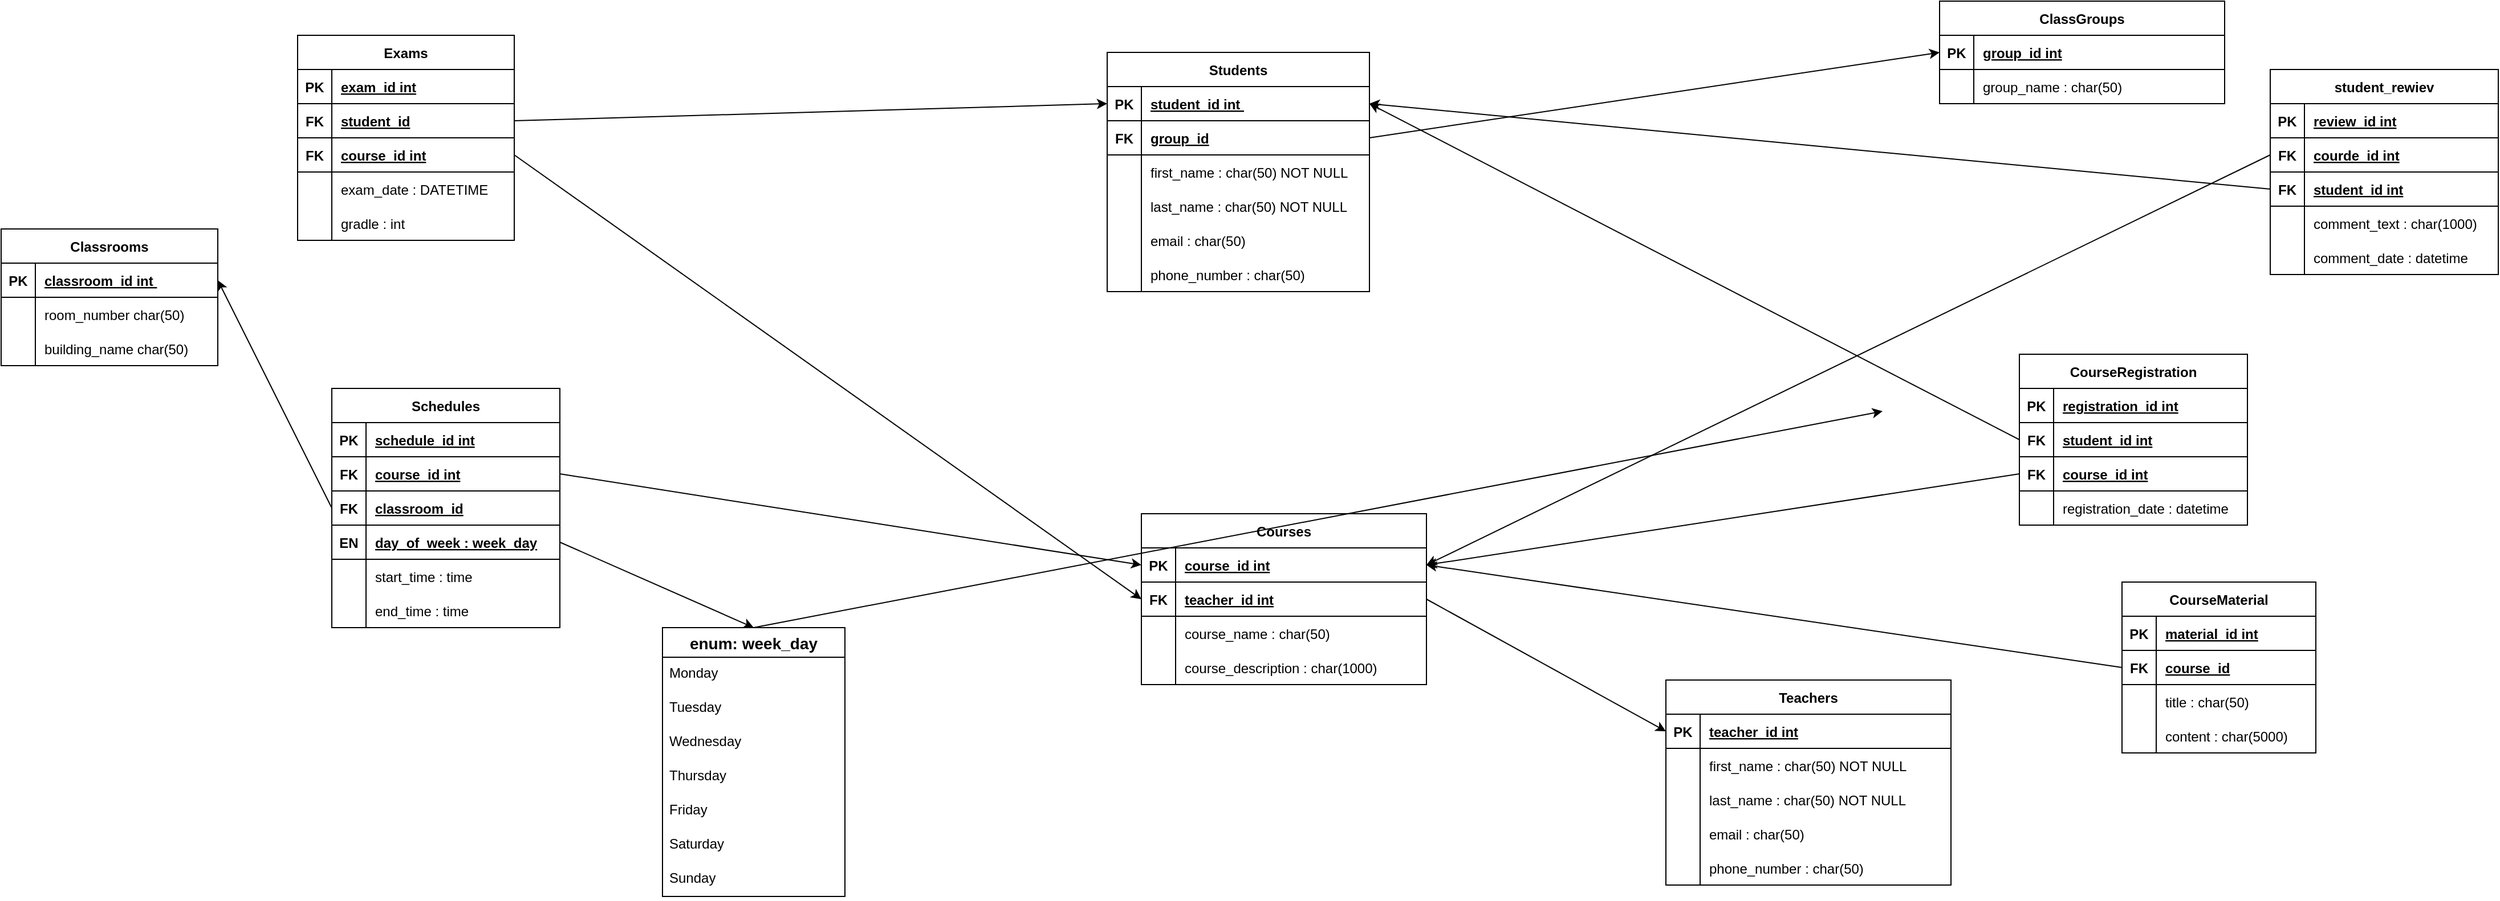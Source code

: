<mxfile version="21.7.3" type="device">
  <diagram id="R2lEEEUBdFMjLlhIrx00" name="Page-1">
    <mxGraphModel dx="2977" dy="903" grid="1" gridSize="10" guides="1" tooltips="1" connect="1" arrows="1" fold="1" page="1" pageScale="1" pageWidth="1169" pageHeight="827" math="0" shadow="0" extFonts="Permanent Marker^https://fonts.googleapis.com/css?family=Permanent+Marker">
      <root>
        <mxCell id="0" />
        <mxCell id="1" parent="0" />
        <mxCell id="C-vyLk0tnHw3VtMMgP7b-23" value="Students" style="shape=table;startSize=30;container=1;collapsible=1;childLayout=tableLayout;fixedRows=1;rowLines=0;fontStyle=1;align=center;resizeLast=1;" parent="1" vertex="1">
          <mxGeometry x="-80" y="65" width="230" height="210" as="geometry" />
        </mxCell>
        <mxCell id="C-vyLk0tnHw3VtMMgP7b-24" value="" style="shape=partialRectangle;collapsible=0;dropTarget=0;pointerEvents=0;fillColor=none;points=[[0,0.5],[1,0.5]];portConstraint=eastwest;top=0;left=0;right=0;bottom=1;" parent="C-vyLk0tnHw3VtMMgP7b-23" vertex="1">
          <mxGeometry y="30" width="230" height="30" as="geometry" />
        </mxCell>
        <mxCell id="C-vyLk0tnHw3VtMMgP7b-25" value="PK" style="shape=partialRectangle;overflow=hidden;connectable=0;fillColor=none;top=0;left=0;bottom=0;right=0;fontStyle=1;" parent="C-vyLk0tnHw3VtMMgP7b-24" vertex="1">
          <mxGeometry width="30" height="30" as="geometry">
            <mxRectangle width="30" height="30" as="alternateBounds" />
          </mxGeometry>
        </mxCell>
        <mxCell id="C-vyLk0tnHw3VtMMgP7b-26" value="student_id int " style="shape=partialRectangle;overflow=hidden;connectable=0;fillColor=none;top=0;left=0;bottom=0;right=0;align=left;spacingLeft=6;fontStyle=5;" parent="C-vyLk0tnHw3VtMMgP7b-24" vertex="1">
          <mxGeometry x="30" width="200" height="30" as="geometry">
            <mxRectangle width="200" height="30" as="alternateBounds" />
          </mxGeometry>
        </mxCell>
        <mxCell id="LhEYkZIRxzOfHUwRVAMr-192" style="shape=partialRectangle;collapsible=0;dropTarget=0;pointerEvents=0;fillColor=none;points=[[0,0.5],[1,0.5]];portConstraint=eastwest;top=0;left=0;right=0;bottom=1;" vertex="1" parent="C-vyLk0tnHw3VtMMgP7b-23">
          <mxGeometry y="60" width="230" height="30" as="geometry" />
        </mxCell>
        <mxCell id="LhEYkZIRxzOfHUwRVAMr-193" value="FK" style="shape=partialRectangle;overflow=hidden;connectable=0;fillColor=none;top=0;left=0;bottom=0;right=0;fontStyle=1;" vertex="1" parent="LhEYkZIRxzOfHUwRVAMr-192">
          <mxGeometry width="30" height="30" as="geometry">
            <mxRectangle width="30" height="30" as="alternateBounds" />
          </mxGeometry>
        </mxCell>
        <mxCell id="LhEYkZIRxzOfHUwRVAMr-194" value="group_id" style="shape=partialRectangle;overflow=hidden;connectable=0;fillColor=none;top=0;left=0;bottom=0;right=0;align=left;spacingLeft=6;fontStyle=5;" vertex="1" parent="LhEYkZIRxzOfHUwRVAMr-192">
          <mxGeometry x="30" width="200" height="30" as="geometry">
            <mxRectangle width="200" height="30" as="alternateBounds" />
          </mxGeometry>
        </mxCell>
        <mxCell id="C-vyLk0tnHw3VtMMgP7b-27" value="" style="shape=partialRectangle;collapsible=0;dropTarget=0;pointerEvents=0;fillColor=none;points=[[0,0.5],[1,0.5]];portConstraint=eastwest;top=0;left=0;right=0;bottom=0;" parent="C-vyLk0tnHw3VtMMgP7b-23" vertex="1">
          <mxGeometry y="90" width="230" height="30" as="geometry" />
        </mxCell>
        <mxCell id="C-vyLk0tnHw3VtMMgP7b-28" value="" style="shape=partialRectangle;overflow=hidden;connectable=0;fillColor=none;top=0;left=0;bottom=0;right=0;" parent="C-vyLk0tnHw3VtMMgP7b-27" vertex="1">
          <mxGeometry width="30" height="30" as="geometry">
            <mxRectangle width="30" height="30" as="alternateBounds" />
          </mxGeometry>
        </mxCell>
        <mxCell id="C-vyLk0tnHw3VtMMgP7b-29" value="first_name : char(50) NOT NULL" style="shape=partialRectangle;overflow=hidden;connectable=0;fillColor=none;top=0;left=0;bottom=0;right=0;align=left;spacingLeft=6;" parent="C-vyLk0tnHw3VtMMgP7b-27" vertex="1">
          <mxGeometry x="30" width="200" height="30" as="geometry">
            <mxRectangle width="200" height="30" as="alternateBounds" />
          </mxGeometry>
        </mxCell>
        <mxCell id="LhEYkZIRxzOfHUwRVAMr-110" style="shape=partialRectangle;collapsible=0;dropTarget=0;pointerEvents=0;fillColor=none;points=[[0,0.5],[1,0.5]];portConstraint=eastwest;top=0;left=0;right=0;bottom=0;" vertex="1" parent="C-vyLk0tnHw3VtMMgP7b-23">
          <mxGeometry y="120" width="230" height="30" as="geometry" />
        </mxCell>
        <mxCell id="LhEYkZIRxzOfHUwRVAMr-111" style="shape=partialRectangle;overflow=hidden;connectable=0;fillColor=none;top=0;left=0;bottom=0;right=0;" vertex="1" parent="LhEYkZIRxzOfHUwRVAMr-110">
          <mxGeometry width="30" height="30" as="geometry">
            <mxRectangle width="30" height="30" as="alternateBounds" />
          </mxGeometry>
        </mxCell>
        <mxCell id="LhEYkZIRxzOfHUwRVAMr-112" value="last_name : char(50) NOT NULL" style="shape=partialRectangle;overflow=hidden;connectable=0;fillColor=none;top=0;left=0;bottom=0;right=0;align=left;spacingLeft=6;" vertex="1" parent="LhEYkZIRxzOfHUwRVAMr-110">
          <mxGeometry x="30" width="200" height="30" as="geometry">
            <mxRectangle width="200" height="30" as="alternateBounds" />
          </mxGeometry>
        </mxCell>
        <mxCell id="LhEYkZIRxzOfHUwRVAMr-113" style="shape=partialRectangle;collapsible=0;dropTarget=0;pointerEvents=0;fillColor=none;points=[[0,0.5],[1,0.5]];portConstraint=eastwest;top=0;left=0;right=0;bottom=0;" vertex="1" parent="C-vyLk0tnHw3VtMMgP7b-23">
          <mxGeometry y="150" width="230" height="30" as="geometry" />
        </mxCell>
        <mxCell id="LhEYkZIRxzOfHUwRVAMr-114" style="shape=partialRectangle;overflow=hidden;connectable=0;fillColor=none;top=0;left=0;bottom=0;right=0;" vertex="1" parent="LhEYkZIRxzOfHUwRVAMr-113">
          <mxGeometry width="30" height="30" as="geometry">
            <mxRectangle width="30" height="30" as="alternateBounds" />
          </mxGeometry>
        </mxCell>
        <mxCell id="LhEYkZIRxzOfHUwRVAMr-115" value="email : char(50)" style="shape=partialRectangle;overflow=hidden;connectable=0;fillColor=none;top=0;left=0;bottom=0;right=0;align=left;spacingLeft=6;" vertex="1" parent="LhEYkZIRxzOfHUwRVAMr-113">
          <mxGeometry x="30" width="200" height="30" as="geometry">
            <mxRectangle width="200" height="30" as="alternateBounds" />
          </mxGeometry>
        </mxCell>
        <mxCell id="LhEYkZIRxzOfHUwRVAMr-116" style="shape=partialRectangle;collapsible=0;dropTarget=0;pointerEvents=0;fillColor=none;points=[[0,0.5],[1,0.5]];portConstraint=eastwest;top=0;left=0;right=0;bottom=0;" vertex="1" parent="C-vyLk0tnHw3VtMMgP7b-23">
          <mxGeometry y="180" width="230" height="30" as="geometry" />
        </mxCell>
        <mxCell id="LhEYkZIRxzOfHUwRVAMr-117" style="shape=partialRectangle;overflow=hidden;connectable=0;fillColor=none;top=0;left=0;bottom=0;right=0;" vertex="1" parent="LhEYkZIRxzOfHUwRVAMr-116">
          <mxGeometry width="30" height="30" as="geometry">
            <mxRectangle width="30" height="30" as="alternateBounds" />
          </mxGeometry>
        </mxCell>
        <mxCell id="LhEYkZIRxzOfHUwRVAMr-118" value="phone_number : char(50)" style="shape=partialRectangle;overflow=hidden;connectable=0;fillColor=none;top=0;left=0;bottom=0;right=0;align=left;spacingLeft=6;" vertex="1" parent="LhEYkZIRxzOfHUwRVAMr-116">
          <mxGeometry x="30" width="200" height="30" as="geometry">
            <mxRectangle width="200" height="30" as="alternateBounds" />
          </mxGeometry>
        </mxCell>
        <mxCell id="LhEYkZIRxzOfHUwRVAMr-1" value="ClassGroups" style="shape=table;startSize=30;container=1;collapsible=1;childLayout=tableLayout;fixedRows=1;rowLines=0;fontStyle=1;align=center;resizeLast=1;" vertex="1" parent="1">
          <mxGeometry x="650" y="20" width="250" height="90" as="geometry" />
        </mxCell>
        <mxCell id="LhEYkZIRxzOfHUwRVAMr-2" value="" style="shape=partialRectangle;collapsible=0;dropTarget=0;pointerEvents=0;fillColor=none;points=[[0,0.5],[1,0.5]];portConstraint=eastwest;top=0;left=0;right=0;bottom=1;" vertex="1" parent="LhEYkZIRxzOfHUwRVAMr-1">
          <mxGeometry y="30" width="250" height="30" as="geometry" />
        </mxCell>
        <mxCell id="LhEYkZIRxzOfHUwRVAMr-3" value="PK" style="shape=partialRectangle;overflow=hidden;connectable=0;fillColor=none;top=0;left=0;bottom=0;right=0;fontStyle=1;" vertex="1" parent="LhEYkZIRxzOfHUwRVAMr-2">
          <mxGeometry width="30" height="30" as="geometry">
            <mxRectangle width="30" height="30" as="alternateBounds" />
          </mxGeometry>
        </mxCell>
        <mxCell id="LhEYkZIRxzOfHUwRVAMr-4" value="group_id int" style="shape=partialRectangle;overflow=hidden;connectable=0;fillColor=none;top=0;left=0;bottom=0;right=0;align=left;spacingLeft=6;fontStyle=5;" vertex="1" parent="LhEYkZIRxzOfHUwRVAMr-2">
          <mxGeometry x="30" width="220" height="30" as="geometry">
            <mxRectangle width="220" height="30" as="alternateBounds" />
          </mxGeometry>
        </mxCell>
        <mxCell id="LhEYkZIRxzOfHUwRVAMr-5" value="" style="shape=partialRectangle;collapsible=0;dropTarget=0;pointerEvents=0;fillColor=none;points=[[0,0.5],[1,0.5]];portConstraint=eastwest;top=0;left=0;right=0;bottom=0;" vertex="1" parent="LhEYkZIRxzOfHUwRVAMr-1">
          <mxGeometry y="60" width="250" height="30" as="geometry" />
        </mxCell>
        <mxCell id="LhEYkZIRxzOfHUwRVAMr-6" value="" style="shape=partialRectangle;overflow=hidden;connectable=0;fillColor=none;top=0;left=0;bottom=0;right=0;" vertex="1" parent="LhEYkZIRxzOfHUwRVAMr-5">
          <mxGeometry width="30" height="30" as="geometry">
            <mxRectangle width="30" height="30" as="alternateBounds" />
          </mxGeometry>
        </mxCell>
        <mxCell id="LhEYkZIRxzOfHUwRVAMr-7" value="group_name : char(50)" style="shape=partialRectangle;overflow=hidden;connectable=0;fillColor=none;top=0;left=0;bottom=0;right=0;align=left;spacingLeft=6;" vertex="1" parent="LhEYkZIRxzOfHUwRVAMr-5">
          <mxGeometry x="30" width="220" height="30" as="geometry">
            <mxRectangle width="220" height="30" as="alternateBounds" />
          </mxGeometry>
        </mxCell>
        <mxCell id="LhEYkZIRxzOfHUwRVAMr-8" value="Courses" style="shape=table;startSize=30;container=1;collapsible=1;childLayout=tableLayout;fixedRows=1;rowLines=0;fontStyle=1;align=center;resizeLast=1;" vertex="1" parent="1">
          <mxGeometry x="-50" y="470" width="250" height="150" as="geometry" />
        </mxCell>
        <mxCell id="LhEYkZIRxzOfHUwRVAMr-9" value="" style="shape=partialRectangle;collapsible=0;dropTarget=0;pointerEvents=0;fillColor=none;points=[[0,0.5],[1,0.5]];portConstraint=eastwest;top=0;left=0;right=0;bottom=1;" vertex="1" parent="LhEYkZIRxzOfHUwRVAMr-8">
          <mxGeometry y="30" width="250" height="30" as="geometry" />
        </mxCell>
        <mxCell id="LhEYkZIRxzOfHUwRVAMr-10" value="PK" style="shape=partialRectangle;overflow=hidden;connectable=0;fillColor=none;top=0;left=0;bottom=0;right=0;fontStyle=1;" vertex="1" parent="LhEYkZIRxzOfHUwRVAMr-9">
          <mxGeometry width="30" height="30" as="geometry">
            <mxRectangle width="30" height="30" as="alternateBounds" />
          </mxGeometry>
        </mxCell>
        <mxCell id="LhEYkZIRxzOfHUwRVAMr-11" value="course_id int" style="shape=partialRectangle;overflow=hidden;connectable=0;fillColor=none;top=0;left=0;bottom=0;right=0;align=left;spacingLeft=6;fontStyle=5;" vertex="1" parent="LhEYkZIRxzOfHUwRVAMr-9">
          <mxGeometry x="30" width="220" height="30" as="geometry">
            <mxRectangle width="220" height="30" as="alternateBounds" />
          </mxGeometry>
        </mxCell>
        <mxCell id="LhEYkZIRxzOfHUwRVAMr-128" style="shape=partialRectangle;collapsible=0;dropTarget=0;pointerEvents=0;fillColor=none;points=[[0,0.5],[1,0.5]];portConstraint=eastwest;top=0;left=0;right=0;bottom=1;" vertex="1" parent="LhEYkZIRxzOfHUwRVAMr-8">
          <mxGeometry y="60" width="250" height="30" as="geometry" />
        </mxCell>
        <mxCell id="LhEYkZIRxzOfHUwRVAMr-129" value="FK" style="shape=partialRectangle;overflow=hidden;connectable=0;fillColor=none;top=0;left=0;bottom=0;right=0;fontStyle=1;" vertex="1" parent="LhEYkZIRxzOfHUwRVAMr-128">
          <mxGeometry width="30" height="30" as="geometry">
            <mxRectangle width="30" height="30" as="alternateBounds" />
          </mxGeometry>
        </mxCell>
        <mxCell id="LhEYkZIRxzOfHUwRVAMr-130" value="teacher_id int" style="shape=partialRectangle;overflow=hidden;connectable=0;fillColor=none;top=0;left=0;bottom=0;right=0;align=left;spacingLeft=6;fontStyle=5;" vertex="1" parent="LhEYkZIRxzOfHUwRVAMr-128">
          <mxGeometry x="30" width="220" height="30" as="geometry">
            <mxRectangle width="220" height="30" as="alternateBounds" />
          </mxGeometry>
        </mxCell>
        <mxCell id="LhEYkZIRxzOfHUwRVAMr-12" value="" style="shape=partialRectangle;collapsible=0;dropTarget=0;pointerEvents=0;fillColor=none;points=[[0,0.5],[1,0.5]];portConstraint=eastwest;top=0;left=0;right=0;bottom=0;" vertex="1" parent="LhEYkZIRxzOfHUwRVAMr-8">
          <mxGeometry y="90" width="250" height="30" as="geometry" />
        </mxCell>
        <mxCell id="LhEYkZIRxzOfHUwRVAMr-13" value="" style="shape=partialRectangle;overflow=hidden;connectable=0;fillColor=none;top=0;left=0;bottom=0;right=0;" vertex="1" parent="LhEYkZIRxzOfHUwRVAMr-12">
          <mxGeometry width="30" height="30" as="geometry">
            <mxRectangle width="30" height="30" as="alternateBounds" />
          </mxGeometry>
        </mxCell>
        <mxCell id="LhEYkZIRxzOfHUwRVAMr-14" value="course_name : char(50) " style="shape=partialRectangle;overflow=hidden;connectable=0;fillColor=none;top=0;left=0;bottom=0;right=0;align=left;spacingLeft=6;" vertex="1" parent="LhEYkZIRxzOfHUwRVAMr-12">
          <mxGeometry x="30" width="220" height="30" as="geometry">
            <mxRectangle width="220" height="30" as="alternateBounds" />
          </mxGeometry>
        </mxCell>
        <mxCell id="LhEYkZIRxzOfHUwRVAMr-119" style="shape=partialRectangle;collapsible=0;dropTarget=0;pointerEvents=0;fillColor=none;points=[[0,0.5],[1,0.5]];portConstraint=eastwest;top=0;left=0;right=0;bottom=0;" vertex="1" parent="LhEYkZIRxzOfHUwRVAMr-8">
          <mxGeometry y="120" width="250" height="30" as="geometry" />
        </mxCell>
        <mxCell id="LhEYkZIRxzOfHUwRVAMr-120" style="shape=partialRectangle;overflow=hidden;connectable=0;fillColor=none;top=0;left=0;bottom=0;right=0;" vertex="1" parent="LhEYkZIRxzOfHUwRVAMr-119">
          <mxGeometry width="30" height="30" as="geometry">
            <mxRectangle width="30" height="30" as="alternateBounds" />
          </mxGeometry>
        </mxCell>
        <mxCell id="LhEYkZIRxzOfHUwRVAMr-121" value="course_description : char(1000)" style="shape=partialRectangle;overflow=hidden;connectable=0;fillColor=none;top=0;left=0;bottom=0;right=0;align=left;spacingLeft=6;" vertex="1" parent="LhEYkZIRxzOfHUwRVAMr-119">
          <mxGeometry x="30" width="220" height="30" as="geometry">
            <mxRectangle width="220" height="30" as="alternateBounds" />
          </mxGeometry>
        </mxCell>
        <mxCell id="LhEYkZIRxzOfHUwRVAMr-15" value="CourseRegistration" style="shape=table;startSize=30;container=1;collapsible=1;childLayout=tableLayout;fixedRows=1;rowLines=0;fontStyle=1;align=center;resizeLast=1;" vertex="1" parent="1">
          <mxGeometry x="720" y="330" width="200" height="150" as="geometry" />
        </mxCell>
        <mxCell id="LhEYkZIRxzOfHUwRVAMr-16" value="" style="shape=partialRectangle;collapsible=0;dropTarget=0;pointerEvents=0;fillColor=none;points=[[0,0.5],[1,0.5]];portConstraint=eastwest;top=0;left=0;right=0;bottom=1;" vertex="1" parent="LhEYkZIRxzOfHUwRVAMr-15">
          <mxGeometry y="30" width="200" height="30" as="geometry" />
        </mxCell>
        <mxCell id="LhEYkZIRxzOfHUwRVAMr-17" value="PK" style="shape=partialRectangle;overflow=hidden;connectable=0;fillColor=none;top=0;left=0;bottom=0;right=0;fontStyle=1;" vertex="1" parent="LhEYkZIRxzOfHUwRVAMr-16">
          <mxGeometry width="30" height="30" as="geometry">
            <mxRectangle width="30" height="30" as="alternateBounds" />
          </mxGeometry>
        </mxCell>
        <mxCell id="LhEYkZIRxzOfHUwRVAMr-18" value="registration_id int" style="shape=partialRectangle;overflow=hidden;connectable=0;fillColor=none;top=0;left=0;bottom=0;right=0;align=left;spacingLeft=6;fontStyle=5;" vertex="1" parent="LhEYkZIRxzOfHUwRVAMr-16">
          <mxGeometry x="30" width="170" height="30" as="geometry">
            <mxRectangle width="170" height="30" as="alternateBounds" />
          </mxGeometry>
        </mxCell>
        <mxCell id="LhEYkZIRxzOfHUwRVAMr-152" style="shape=partialRectangle;collapsible=0;dropTarget=0;pointerEvents=0;fillColor=none;points=[[0,0.5],[1,0.5]];portConstraint=eastwest;top=0;left=0;right=0;bottom=1;" vertex="1" parent="LhEYkZIRxzOfHUwRVAMr-15">
          <mxGeometry y="60" width="200" height="30" as="geometry" />
        </mxCell>
        <mxCell id="LhEYkZIRxzOfHUwRVAMr-153" value="FK" style="shape=partialRectangle;overflow=hidden;connectable=0;fillColor=none;top=0;left=0;bottom=0;right=0;fontStyle=1;" vertex="1" parent="LhEYkZIRxzOfHUwRVAMr-152">
          <mxGeometry width="30" height="30" as="geometry">
            <mxRectangle width="30" height="30" as="alternateBounds" />
          </mxGeometry>
        </mxCell>
        <mxCell id="LhEYkZIRxzOfHUwRVAMr-154" value="student_id int" style="shape=partialRectangle;overflow=hidden;connectable=0;fillColor=none;top=0;left=0;bottom=0;right=0;align=left;spacingLeft=6;fontStyle=5;" vertex="1" parent="LhEYkZIRxzOfHUwRVAMr-152">
          <mxGeometry x="30" width="170" height="30" as="geometry">
            <mxRectangle width="170" height="30" as="alternateBounds" />
          </mxGeometry>
        </mxCell>
        <mxCell id="LhEYkZIRxzOfHUwRVAMr-149" style="shape=partialRectangle;collapsible=0;dropTarget=0;pointerEvents=0;fillColor=none;points=[[0,0.5],[1,0.5]];portConstraint=eastwest;top=0;left=0;right=0;bottom=1;" vertex="1" parent="LhEYkZIRxzOfHUwRVAMr-15">
          <mxGeometry y="90" width="200" height="30" as="geometry" />
        </mxCell>
        <mxCell id="LhEYkZIRxzOfHUwRVAMr-150" value="FK" style="shape=partialRectangle;overflow=hidden;connectable=0;fillColor=none;top=0;left=0;bottom=0;right=0;fontStyle=1;" vertex="1" parent="LhEYkZIRxzOfHUwRVAMr-149">
          <mxGeometry width="30" height="30" as="geometry">
            <mxRectangle width="30" height="30" as="alternateBounds" />
          </mxGeometry>
        </mxCell>
        <mxCell id="LhEYkZIRxzOfHUwRVAMr-151" value="course_id int" style="shape=partialRectangle;overflow=hidden;connectable=0;fillColor=none;top=0;left=0;bottom=0;right=0;align=left;spacingLeft=6;fontStyle=5;" vertex="1" parent="LhEYkZIRxzOfHUwRVAMr-149">
          <mxGeometry x="30" width="170" height="30" as="geometry">
            <mxRectangle width="170" height="30" as="alternateBounds" />
          </mxGeometry>
        </mxCell>
        <mxCell id="LhEYkZIRxzOfHUwRVAMr-19" value="" style="shape=partialRectangle;collapsible=0;dropTarget=0;pointerEvents=0;fillColor=none;points=[[0,0.5],[1,0.5]];portConstraint=eastwest;top=0;left=0;right=0;bottom=0;" vertex="1" parent="LhEYkZIRxzOfHUwRVAMr-15">
          <mxGeometry y="120" width="200" height="30" as="geometry" />
        </mxCell>
        <mxCell id="LhEYkZIRxzOfHUwRVAMr-20" value="" style="shape=partialRectangle;overflow=hidden;connectable=0;fillColor=none;top=0;left=0;bottom=0;right=0;" vertex="1" parent="LhEYkZIRxzOfHUwRVAMr-19">
          <mxGeometry width="30" height="30" as="geometry">
            <mxRectangle width="30" height="30" as="alternateBounds" />
          </mxGeometry>
        </mxCell>
        <mxCell id="LhEYkZIRxzOfHUwRVAMr-21" value="registration_date : datetime" style="shape=partialRectangle;overflow=hidden;connectable=0;fillColor=none;top=0;left=0;bottom=0;right=0;align=left;spacingLeft=6;" vertex="1" parent="LhEYkZIRxzOfHUwRVAMr-19">
          <mxGeometry x="30" width="170" height="30" as="geometry">
            <mxRectangle width="170" height="30" as="alternateBounds" />
          </mxGeometry>
        </mxCell>
        <mxCell id="LhEYkZIRxzOfHUwRVAMr-29" value="Teachers" style="shape=table;startSize=30;container=1;collapsible=1;childLayout=tableLayout;fixedRows=1;rowLines=0;fontStyle=1;align=center;resizeLast=1;" vertex="1" parent="1">
          <mxGeometry x="410" y="616" width="250" height="180" as="geometry" />
        </mxCell>
        <mxCell id="LhEYkZIRxzOfHUwRVAMr-30" value="" style="shape=partialRectangle;collapsible=0;dropTarget=0;pointerEvents=0;fillColor=none;points=[[0,0.5],[1,0.5]];portConstraint=eastwest;top=0;left=0;right=0;bottom=1;" vertex="1" parent="LhEYkZIRxzOfHUwRVAMr-29">
          <mxGeometry y="30" width="250" height="30" as="geometry" />
        </mxCell>
        <mxCell id="LhEYkZIRxzOfHUwRVAMr-31" value="PK" style="shape=partialRectangle;overflow=hidden;connectable=0;fillColor=none;top=0;left=0;bottom=0;right=0;fontStyle=1;" vertex="1" parent="LhEYkZIRxzOfHUwRVAMr-30">
          <mxGeometry width="30" height="30" as="geometry">
            <mxRectangle width="30" height="30" as="alternateBounds" />
          </mxGeometry>
        </mxCell>
        <mxCell id="LhEYkZIRxzOfHUwRVAMr-32" value="teacher_id int" style="shape=partialRectangle;overflow=hidden;connectable=0;fillColor=none;top=0;left=0;bottom=0;right=0;align=left;spacingLeft=6;fontStyle=5;" vertex="1" parent="LhEYkZIRxzOfHUwRVAMr-30">
          <mxGeometry x="30" width="220" height="30" as="geometry">
            <mxRectangle width="220" height="30" as="alternateBounds" />
          </mxGeometry>
        </mxCell>
        <mxCell id="LhEYkZIRxzOfHUwRVAMr-33" value="" style="shape=partialRectangle;collapsible=0;dropTarget=0;pointerEvents=0;fillColor=none;points=[[0,0.5],[1,0.5]];portConstraint=eastwest;top=0;left=0;right=0;bottom=0;" vertex="1" parent="LhEYkZIRxzOfHUwRVAMr-29">
          <mxGeometry y="60" width="250" height="30" as="geometry" />
        </mxCell>
        <mxCell id="LhEYkZIRxzOfHUwRVAMr-34" value="" style="shape=partialRectangle;overflow=hidden;connectable=0;fillColor=none;top=0;left=0;bottom=0;right=0;" vertex="1" parent="LhEYkZIRxzOfHUwRVAMr-33">
          <mxGeometry width="30" height="30" as="geometry">
            <mxRectangle width="30" height="30" as="alternateBounds" />
          </mxGeometry>
        </mxCell>
        <mxCell id="LhEYkZIRxzOfHUwRVAMr-35" value="first_name : char(50) NOT NULL" style="shape=partialRectangle;overflow=hidden;connectable=0;fillColor=none;top=0;left=0;bottom=0;right=0;align=left;spacingLeft=6;" vertex="1" parent="LhEYkZIRxzOfHUwRVAMr-33">
          <mxGeometry x="30" width="220" height="30" as="geometry">
            <mxRectangle width="220" height="30" as="alternateBounds" />
          </mxGeometry>
        </mxCell>
        <mxCell id="LhEYkZIRxzOfHUwRVAMr-137" style="shape=partialRectangle;collapsible=0;dropTarget=0;pointerEvents=0;fillColor=none;points=[[0,0.5],[1,0.5]];portConstraint=eastwest;top=0;left=0;right=0;bottom=0;" vertex="1" parent="LhEYkZIRxzOfHUwRVAMr-29">
          <mxGeometry y="90" width="250" height="30" as="geometry" />
        </mxCell>
        <mxCell id="LhEYkZIRxzOfHUwRVAMr-138" style="shape=partialRectangle;overflow=hidden;connectable=0;fillColor=none;top=0;left=0;bottom=0;right=0;" vertex="1" parent="LhEYkZIRxzOfHUwRVAMr-137">
          <mxGeometry width="30" height="30" as="geometry">
            <mxRectangle width="30" height="30" as="alternateBounds" />
          </mxGeometry>
        </mxCell>
        <mxCell id="LhEYkZIRxzOfHUwRVAMr-139" value="last_name : char(50) NOT NULL" style="shape=partialRectangle;overflow=hidden;connectable=0;fillColor=none;top=0;left=0;bottom=0;right=0;align=left;spacingLeft=6;" vertex="1" parent="LhEYkZIRxzOfHUwRVAMr-137">
          <mxGeometry x="30" width="220" height="30" as="geometry">
            <mxRectangle width="220" height="30" as="alternateBounds" />
          </mxGeometry>
        </mxCell>
        <mxCell id="LhEYkZIRxzOfHUwRVAMr-134" style="shape=partialRectangle;collapsible=0;dropTarget=0;pointerEvents=0;fillColor=none;points=[[0,0.5],[1,0.5]];portConstraint=eastwest;top=0;left=0;right=0;bottom=0;" vertex="1" parent="LhEYkZIRxzOfHUwRVAMr-29">
          <mxGeometry y="120" width="250" height="30" as="geometry" />
        </mxCell>
        <mxCell id="LhEYkZIRxzOfHUwRVAMr-135" style="shape=partialRectangle;overflow=hidden;connectable=0;fillColor=none;top=0;left=0;bottom=0;right=0;" vertex="1" parent="LhEYkZIRxzOfHUwRVAMr-134">
          <mxGeometry width="30" height="30" as="geometry">
            <mxRectangle width="30" height="30" as="alternateBounds" />
          </mxGeometry>
        </mxCell>
        <mxCell id="LhEYkZIRxzOfHUwRVAMr-136" value="email : char(50)" style="shape=partialRectangle;overflow=hidden;connectable=0;fillColor=none;top=0;left=0;bottom=0;right=0;align=left;spacingLeft=6;" vertex="1" parent="LhEYkZIRxzOfHUwRVAMr-134">
          <mxGeometry x="30" width="220" height="30" as="geometry">
            <mxRectangle width="220" height="30" as="alternateBounds" />
          </mxGeometry>
        </mxCell>
        <mxCell id="LhEYkZIRxzOfHUwRVAMr-131" style="shape=partialRectangle;collapsible=0;dropTarget=0;pointerEvents=0;fillColor=none;points=[[0,0.5],[1,0.5]];portConstraint=eastwest;top=0;left=0;right=0;bottom=0;" vertex="1" parent="LhEYkZIRxzOfHUwRVAMr-29">
          <mxGeometry y="150" width="250" height="30" as="geometry" />
        </mxCell>
        <mxCell id="LhEYkZIRxzOfHUwRVAMr-132" style="shape=partialRectangle;overflow=hidden;connectable=0;fillColor=none;top=0;left=0;bottom=0;right=0;" vertex="1" parent="LhEYkZIRxzOfHUwRVAMr-131">
          <mxGeometry width="30" height="30" as="geometry">
            <mxRectangle width="30" height="30" as="alternateBounds" />
          </mxGeometry>
        </mxCell>
        <mxCell id="LhEYkZIRxzOfHUwRVAMr-133" value="phone_number : char(50)" style="shape=partialRectangle;overflow=hidden;connectable=0;fillColor=none;top=0;left=0;bottom=0;right=0;align=left;spacingLeft=6;" vertex="1" parent="LhEYkZIRxzOfHUwRVAMr-131">
          <mxGeometry x="30" width="220" height="30" as="geometry">
            <mxRectangle width="220" height="30" as="alternateBounds" />
          </mxGeometry>
        </mxCell>
        <mxCell id="LhEYkZIRxzOfHUwRVAMr-36" value="CourseMaterial" style="shape=table;startSize=30;container=1;collapsible=1;childLayout=tableLayout;fixedRows=1;rowLines=0;fontStyle=1;align=center;resizeLast=1;" vertex="1" parent="1">
          <mxGeometry x="810" y="530" width="170" height="150" as="geometry" />
        </mxCell>
        <mxCell id="LhEYkZIRxzOfHUwRVAMr-37" value="" style="shape=partialRectangle;collapsible=0;dropTarget=0;pointerEvents=0;fillColor=none;points=[[0,0.5],[1,0.5]];portConstraint=eastwest;top=0;left=0;right=0;bottom=1;" vertex="1" parent="LhEYkZIRxzOfHUwRVAMr-36">
          <mxGeometry y="30" width="170" height="30" as="geometry" />
        </mxCell>
        <mxCell id="LhEYkZIRxzOfHUwRVAMr-38" value="PK" style="shape=partialRectangle;overflow=hidden;connectable=0;fillColor=none;top=0;left=0;bottom=0;right=0;fontStyle=1;" vertex="1" parent="LhEYkZIRxzOfHUwRVAMr-37">
          <mxGeometry width="30" height="30" as="geometry">
            <mxRectangle width="30" height="30" as="alternateBounds" />
          </mxGeometry>
        </mxCell>
        <mxCell id="LhEYkZIRxzOfHUwRVAMr-39" value="material_id int" style="shape=partialRectangle;overflow=hidden;connectable=0;fillColor=none;top=0;left=0;bottom=0;right=0;align=left;spacingLeft=6;fontStyle=5;" vertex="1" parent="LhEYkZIRxzOfHUwRVAMr-37">
          <mxGeometry x="30" width="140" height="30" as="geometry">
            <mxRectangle width="140" height="30" as="alternateBounds" />
          </mxGeometry>
        </mxCell>
        <mxCell id="LhEYkZIRxzOfHUwRVAMr-155" style="shape=partialRectangle;collapsible=0;dropTarget=0;pointerEvents=0;fillColor=none;points=[[0,0.5],[1,0.5]];portConstraint=eastwest;top=0;left=0;right=0;bottom=1;" vertex="1" parent="LhEYkZIRxzOfHUwRVAMr-36">
          <mxGeometry y="60" width="170" height="30" as="geometry" />
        </mxCell>
        <mxCell id="LhEYkZIRxzOfHUwRVAMr-156" value="FK" style="shape=partialRectangle;overflow=hidden;connectable=0;fillColor=none;top=0;left=0;bottom=0;right=0;fontStyle=1;" vertex="1" parent="LhEYkZIRxzOfHUwRVAMr-155">
          <mxGeometry width="30" height="30" as="geometry">
            <mxRectangle width="30" height="30" as="alternateBounds" />
          </mxGeometry>
        </mxCell>
        <mxCell id="LhEYkZIRxzOfHUwRVAMr-157" value="course_id" style="shape=partialRectangle;overflow=hidden;connectable=0;fillColor=none;top=0;left=0;bottom=0;right=0;align=left;spacingLeft=6;fontStyle=5;" vertex="1" parent="LhEYkZIRxzOfHUwRVAMr-155">
          <mxGeometry x="30" width="140" height="30" as="geometry">
            <mxRectangle width="140" height="30" as="alternateBounds" />
          </mxGeometry>
        </mxCell>
        <mxCell id="LhEYkZIRxzOfHUwRVAMr-40" value="" style="shape=partialRectangle;collapsible=0;dropTarget=0;pointerEvents=0;fillColor=none;points=[[0,0.5],[1,0.5]];portConstraint=eastwest;top=0;left=0;right=0;bottom=0;" vertex="1" parent="LhEYkZIRxzOfHUwRVAMr-36">
          <mxGeometry y="90" width="170" height="30" as="geometry" />
        </mxCell>
        <mxCell id="LhEYkZIRxzOfHUwRVAMr-41" value="" style="shape=partialRectangle;overflow=hidden;connectable=0;fillColor=none;top=0;left=0;bottom=0;right=0;" vertex="1" parent="LhEYkZIRxzOfHUwRVAMr-40">
          <mxGeometry width="30" height="30" as="geometry">
            <mxRectangle width="30" height="30" as="alternateBounds" />
          </mxGeometry>
        </mxCell>
        <mxCell id="LhEYkZIRxzOfHUwRVAMr-42" value="title : char(50)" style="shape=partialRectangle;overflow=hidden;connectable=0;fillColor=none;top=0;left=0;bottom=0;right=0;align=left;spacingLeft=6;" vertex="1" parent="LhEYkZIRxzOfHUwRVAMr-40">
          <mxGeometry x="30" width="140" height="30" as="geometry">
            <mxRectangle width="140" height="30" as="alternateBounds" />
          </mxGeometry>
        </mxCell>
        <mxCell id="LhEYkZIRxzOfHUwRVAMr-158" style="shape=partialRectangle;collapsible=0;dropTarget=0;pointerEvents=0;fillColor=none;points=[[0,0.5],[1,0.5]];portConstraint=eastwest;top=0;left=0;right=0;bottom=0;" vertex="1" parent="LhEYkZIRxzOfHUwRVAMr-36">
          <mxGeometry y="120" width="170" height="30" as="geometry" />
        </mxCell>
        <mxCell id="LhEYkZIRxzOfHUwRVAMr-159" style="shape=partialRectangle;overflow=hidden;connectable=0;fillColor=none;top=0;left=0;bottom=0;right=0;" vertex="1" parent="LhEYkZIRxzOfHUwRVAMr-158">
          <mxGeometry width="30" height="30" as="geometry">
            <mxRectangle width="30" height="30" as="alternateBounds" />
          </mxGeometry>
        </mxCell>
        <mxCell id="LhEYkZIRxzOfHUwRVAMr-160" value="content : char(5000)" style="shape=partialRectangle;overflow=hidden;connectable=0;fillColor=none;top=0;left=0;bottom=0;right=0;align=left;spacingLeft=6;" vertex="1" parent="LhEYkZIRxzOfHUwRVAMr-158">
          <mxGeometry x="30" width="140" height="30" as="geometry">
            <mxRectangle width="140" height="30" as="alternateBounds" />
          </mxGeometry>
        </mxCell>
        <mxCell id="LhEYkZIRxzOfHUwRVAMr-43" value="Schedules" style="shape=table;startSize=30;container=1;collapsible=1;childLayout=tableLayout;fixedRows=1;rowLines=0;fontStyle=1;align=center;resizeLast=1;" vertex="1" parent="1">
          <mxGeometry x="-760" y="360" width="200" height="210" as="geometry" />
        </mxCell>
        <mxCell id="LhEYkZIRxzOfHUwRVAMr-44" value="" style="shape=partialRectangle;collapsible=0;dropTarget=0;pointerEvents=0;fillColor=none;points=[[0,0.5],[1,0.5]];portConstraint=eastwest;top=0;left=0;right=0;bottom=1;" vertex="1" parent="LhEYkZIRxzOfHUwRVAMr-43">
          <mxGeometry y="30" width="200" height="30" as="geometry" />
        </mxCell>
        <mxCell id="LhEYkZIRxzOfHUwRVAMr-45" value="PK" style="shape=partialRectangle;overflow=hidden;connectable=0;fillColor=none;top=0;left=0;bottom=0;right=0;fontStyle=1;" vertex="1" parent="LhEYkZIRxzOfHUwRVAMr-44">
          <mxGeometry width="30" height="30" as="geometry">
            <mxRectangle width="30" height="30" as="alternateBounds" />
          </mxGeometry>
        </mxCell>
        <mxCell id="LhEYkZIRxzOfHUwRVAMr-46" value="schedule_id int" style="shape=partialRectangle;overflow=hidden;connectable=0;fillColor=none;top=0;left=0;bottom=0;right=0;align=left;spacingLeft=6;fontStyle=5;" vertex="1" parent="LhEYkZIRxzOfHUwRVAMr-44">
          <mxGeometry x="30" width="170" height="30" as="geometry">
            <mxRectangle width="170" height="30" as="alternateBounds" />
          </mxGeometry>
        </mxCell>
        <mxCell id="LhEYkZIRxzOfHUwRVAMr-140" style="shape=partialRectangle;collapsible=0;dropTarget=0;pointerEvents=0;fillColor=none;points=[[0,0.5],[1,0.5]];portConstraint=eastwest;top=0;left=0;right=0;bottom=1;" vertex="1" parent="LhEYkZIRxzOfHUwRVAMr-43">
          <mxGeometry y="60" width="200" height="30" as="geometry" />
        </mxCell>
        <mxCell id="LhEYkZIRxzOfHUwRVAMr-141" value="FK" style="shape=partialRectangle;overflow=hidden;connectable=0;fillColor=none;top=0;left=0;bottom=0;right=0;fontStyle=1;" vertex="1" parent="LhEYkZIRxzOfHUwRVAMr-140">
          <mxGeometry width="30" height="30" as="geometry">
            <mxRectangle width="30" height="30" as="alternateBounds" />
          </mxGeometry>
        </mxCell>
        <mxCell id="LhEYkZIRxzOfHUwRVAMr-142" value="course_id int" style="shape=partialRectangle;overflow=hidden;connectable=0;fillColor=none;top=0;left=0;bottom=0;right=0;align=left;spacingLeft=6;fontStyle=5;" vertex="1" parent="LhEYkZIRxzOfHUwRVAMr-140">
          <mxGeometry x="30" width="170" height="30" as="geometry">
            <mxRectangle width="170" height="30" as="alternateBounds" />
          </mxGeometry>
        </mxCell>
        <mxCell id="LhEYkZIRxzOfHUwRVAMr-205" style="shape=partialRectangle;collapsible=0;dropTarget=0;pointerEvents=0;fillColor=none;points=[[0,0.5],[1,0.5]];portConstraint=eastwest;top=0;left=0;right=0;bottom=1;" vertex="1" parent="LhEYkZIRxzOfHUwRVAMr-43">
          <mxGeometry y="90" width="200" height="30" as="geometry" />
        </mxCell>
        <mxCell id="LhEYkZIRxzOfHUwRVAMr-206" value="FK" style="shape=partialRectangle;overflow=hidden;connectable=0;fillColor=none;top=0;left=0;bottom=0;right=0;fontStyle=1;" vertex="1" parent="LhEYkZIRxzOfHUwRVAMr-205">
          <mxGeometry width="30" height="30" as="geometry">
            <mxRectangle width="30" height="30" as="alternateBounds" />
          </mxGeometry>
        </mxCell>
        <mxCell id="LhEYkZIRxzOfHUwRVAMr-207" value="classroom_id" style="shape=partialRectangle;overflow=hidden;connectable=0;fillColor=none;top=0;left=0;bottom=0;right=0;align=left;spacingLeft=6;fontStyle=5;" vertex="1" parent="LhEYkZIRxzOfHUwRVAMr-205">
          <mxGeometry x="30" width="170" height="30" as="geometry">
            <mxRectangle width="170" height="30" as="alternateBounds" />
          </mxGeometry>
        </mxCell>
        <mxCell id="LhEYkZIRxzOfHUwRVAMr-201" style="shape=partialRectangle;collapsible=0;dropTarget=0;pointerEvents=0;fillColor=none;points=[[0,0.5],[1,0.5]];portConstraint=eastwest;top=0;left=0;right=0;bottom=1;" vertex="1" parent="LhEYkZIRxzOfHUwRVAMr-43">
          <mxGeometry y="120" width="200" height="30" as="geometry" />
        </mxCell>
        <mxCell id="LhEYkZIRxzOfHUwRVAMr-202" value="EN" style="shape=partialRectangle;overflow=hidden;connectable=0;fillColor=none;top=0;left=0;bottom=0;right=0;fontStyle=1;" vertex="1" parent="LhEYkZIRxzOfHUwRVAMr-201">
          <mxGeometry width="30" height="30" as="geometry">
            <mxRectangle width="30" height="30" as="alternateBounds" />
          </mxGeometry>
        </mxCell>
        <mxCell id="LhEYkZIRxzOfHUwRVAMr-203" value="day_of_week : week_day" style="shape=partialRectangle;overflow=hidden;connectable=0;fillColor=none;top=0;left=0;bottom=0;right=0;align=left;spacingLeft=6;fontStyle=5;" vertex="1" parent="LhEYkZIRxzOfHUwRVAMr-201">
          <mxGeometry x="30" width="170" height="30" as="geometry">
            <mxRectangle width="170" height="30" as="alternateBounds" />
          </mxGeometry>
        </mxCell>
        <mxCell id="LhEYkZIRxzOfHUwRVAMr-146" style="shape=partialRectangle;collapsible=0;dropTarget=0;pointerEvents=0;fillColor=none;points=[[0,0.5],[1,0.5]];portConstraint=eastwest;top=0;left=0;right=0;bottom=0;" vertex="1" parent="LhEYkZIRxzOfHUwRVAMr-43">
          <mxGeometry y="150" width="200" height="30" as="geometry" />
        </mxCell>
        <mxCell id="LhEYkZIRxzOfHUwRVAMr-147" style="shape=partialRectangle;overflow=hidden;connectable=0;fillColor=none;top=0;left=0;bottom=0;right=0;" vertex="1" parent="LhEYkZIRxzOfHUwRVAMr-146">
          <mxGeometry width="30" height="30" as="geometry">
            <mxRectangle width="30" height="30" as="alternateBounds" />
          </mxGeometry>
        </mxCell>
        <mxCell id="LhEYkZIRxzOfHUwRVAMr-148" value="start_time : time" style="shape=partialRectangle;overflow=hidden;connectable=0;fillColor=none;top=0;left=0;bottom=0;right=0;align=left;spacingLeft=6;" vertex="1" parent="LhEYkZIRxzOfHUwRVAMr-146">
          <mxGeometry x="30" width="170" height="30" as="geometry">
            <mxRectangle width="170" height="30" as="alternateBounds" />
          </mxGeometry>
        </mxCell>
        <mxCell id="LhEYkZIRxzOfHUwRVAMr-143" style="shape=partialRectangle;collapsible=0;dropTarget=0;pointerEvents=0;fillColor=none;points=[[0,0.5],[1,0.5]];portConstraint=eastwest;top=0;left=0;right=0;bottom=0;" vertex="1" parent="LhEYkZIRxzOfHUwRVAMr-43">
          <mxGeometry y="180" width="200" height="30" as="geometry" />
        </mxCell>
        <mxCell id="LhEYkZIRxzOfHUwRVAMr-144" style="shape=partialRectangle;overflow=hidden;connectable=0;fillColor=none;top=0;left=0;bottom=0;right=0;" vertex="1" parent="LhEYkZIRxzOfHUwRVAMr-143">
          <mxGeometry width="30" height="30" as="geometry">
            <mxRectangle width="30" height="30" as="alternateBounds" />
          </mxGeometry>
        </mxCell>
        <mxCell id="LhEYkZIRxzOfHUwRVAMr-145" value="end_time : time " style="shape=partialRectangle;overflow=hidden;connectable=0;fillColor=none;top=0;left=0;bottom=0;right=0;align=left;spacingLeft=6;" vertex="1" parent="LhEYkZIRxzOfHUwRVAMr-143">
          <mxGeometry x="30" width="170" height="30" as="geometry">
            <mxRectangle width="170" height="30" as="alternateBounds" />
          </mxGeometry>
        </mxCell>
        <mxCell id="LhEYkZIRxzOfHUwRVAMr-50" value="Exams" style="shape=table;startSize=30;container=1;collapsible=1;childLayout=tableLayout;fixedRows=1;rowLines=0;fontStyle=1;align=center;resizeLast=1;" vertex="1" parent="1">
          <mxGeometry x="-790" y="50" width="190" height="180" as="geometry" />
        </mxCell>
        <mxCell id="LhEYkZIRxzOfHUwRVAMr-51" value="" style="shape=partialRectangle;collapsible=0;dropTarget=0;pointerEvents=0;fillColor=none;points=[[0,0.5],[1,0.5]];portConstraint=eastwest;top=0;left=0;right=0;bottom=1;" vertex="1" parent="LhEYkZIRxzOfHUwRVAMr-50">
          <mxGeometry y="30" width="190" height="30" as="geometry" />
        </mxCell>
        <mxCell id="LhEYkZIRxzOfHUwRVAMr-52" value="PK" style="shape=partialRectangle;overflow=hidden;connectable=0;fillColor=none;top=0;left=0;bottom=0;right=0;fontStyle=1;" vertex="1" parent="LhEYkZIRxzOfHUwRVAMr-51">
          <mxGeometry width="30" height="30" as="geometry">
            <mxRectangle width="30" height="30" as="alternateBounds" />
          </mxGeometry>
        </mxCell>
        <mxCell id="LhEYkZIRxzOfHUwRVAMr-53" value="exam_id int" style="shape=partialRectangle;overflow=hidden;connectable=0;fillColor=none;top=0;left=0;bottom=0;right=0;align=left;spacingLeft=6;fontStyle=5;" vertex="1" parent="LhEYkZIRxzOfHUwRVAMr-51">
          <mxGeometry x="30" width="160" height="30" as="geometry">
            <mxRectangle width="160" height="30" as="alternateBounds" />
          </mxGeometry>
        </mxCell>
        <mxCell id="LhEYkZIRxzOfHUwRVAMr-213" style="shape=partialRectangle;collapsible=0;dropTarget=0;pointerEvents=0;fillColor=none;points=[[0,0.5],[1,0.5]];portConstraint=eastwest;top=0;left=0;right=0;bottom=1;" vertex="1" parent="LhEYkZIRxzOfHUwRVAMr-50">
          <mxGeometry y="60" width="190" height="30" as="geometry" />
        </mxCell>
        <mxCell id="LhEYkZIRxzOfHUwRVAMr-214" value="FK" style="shape=partialRectangle;overflow=hidden;connectable=0;fillColor=none;top=0;left=0;bottom=0;right=0;fontStyle=1;" vertex="1" parent="LhEYkZIRxzOfHUwRVAMr-213">
          <mxGeometry width="30" height="30" as="geometry">
            <mxRectangle width="30" height="30" as="alternateBounds" />
          </mxGeometry>
        </mxCell>
        <mxCell id="LhEYkZIRxzOfHUwRVAMr-215" value="student_id" style="shape=partialRectangle;overflow=hidden;connectable=0;fillColor=none;top=0;left=0;bottom=0;right=0;align=left;spacingLeft=6;fontStyle=5;" vertex="1" parent="LhEYkZIRxzOfHUwRVAMr-213">
          <mxGeometry x="30" width="160" height="30" as="geometry">
            <mxRectangle width="160" height="30" as="alternateBounds" />
          </mxGeometry>
        </mxCell>
        <mxCell id="LhEYkZIRxzOfHUwRVAMr-161" style="shape=partialRectangle;collapsible=0;dropTarget=0;pointerEvents=0;fillColor=none;points=[[0,0.5],[1,0.5]];portConstraint=eastwest;top=0;left=0;right=0;bottom=1;" vertex="1" parent="LhEYkZIRxzOfHUwRVAMr-50">
          <mxGeometry y="90" width="190" height="30" as="geometry" />
        </mxCell>
        <mxCell id="LhEYkZIRxzOfHUwRVAMr-162" value="FK" style="shape=partialRectangle;overflow=hidden;connectable=0;fillColor=none;top=0;left=0;bottom=0;right=0;fontStyle=1;" vertex="1" parent="LhEYkZIRxzOfHUwRVAMr-161">
          <mxGeometry width="30" height="30" as="geometry">
            <mxRectangle width="30" height="30" as="alternateBounds" />
          </mxGeometry>
        </mxCell>
        <mxCell id="LhEYkZIRxzOfHUwRVAMr-163" value="course_id int" style="shape=partialRectangle;overflow=hidden;connectable=0;fillColor=none;top=0;left=0;bottom=0;right=0;align=left;spacingLeft=6;fontStyle=5;" vertex="1" parent="LhEYkZIRxzOfHUwRVAMr-161">
          <mxGeometry x="30" width="160" height="30" as="geometry">
            <mxRectangle width="160" height="30" as="alternateBounds" />
          </mxGeometry>
        </mxCell>
        <mxCell id="LhEYkZIRxzOfHUwRVAMr-54" value="" style="shape=partialRectangle;collapsible=0;dropTarget=0;pointerEvents=0;fillColor=none;points=[[0,0.5],[1,0.5]];portConstraint=eastwest;top=0;left=0;right=0;bottom=0;" vertex="1" parent="LhEYkZIRxzOfHUwRVAMr-50">
          <mxGeometry y="120" width="190" height="30" as="geometry" />
        </mxCell>
        <mxCell id="LhEYkZIRxzOfHUwRVAMr-55" value="" style="shape=partialRectangle;overflow=hidden;connectable=0;fillColor=none;top=0;left=0;bottom=0;right=0;" vertex="1" parent="LhEYkZIRxzOfHUwRVAMr-54">
          <mxGeometry width="30" height="30" as="geometry">
            <mxRectangle width="30" height="30" as="alternateBounds" />
          </mxGeometry>
        </mxCell>
        <mxCell id="LhEYkZIRxzOfHUwRVAMr-56" value="exam_date : DATETIME" style="shape=partialRectangle;overflow=hidden;connectable=0;fillColor=none;top=0;left=0;bottom=0;right=0;align=left;spacingLeft=6;" vertex="1" parent="LhEYkZIRxzOfHUwRVAMr-54">
          <mxGeometry x="30" width="160" height="30" as="geometry">
            <mxRectangle width="160" height="30" as="alternateBounds" />
          </mxGeometry>
        </mxCell>
        <mxCell id="LhEYkZIRxzOfHUwRVAMr-164" style="shape=partialRectangle;collapsible=0;dropTarget=0;pointerEvents=0;fillColor=none;points=[[0,0.5],[1,0.5]];portConstraint=eastwest;top=0;left=0;right=0;bottom=0;" vertex="1" parent="LhEYkZIRxzOfHUwRVAMr-50">
          <mxGeometry y="150" width="190" height="30" as="geometry" />
        </mxCell>
        <mxCell id="LhEYkZIRxzOfHUwRVAMr-165" style="shape=partialRectangle;overflow=hidden;connectable=0;fillColor=none;top=0;left=0;bottom=0;right=0;" vertex="1" parent="LhEYkZIRxzOfHUwRVAMr-164">
          <mxGeometry width="30" height="30" as="geometry">
            <mxRectangle width="30" height="30" as="alternateBounds" />
          </mxGeometry>
        </mxCell>
        <mxCell id="LhEYkZIRxzOfHUwRVAMr-166" value="gradle : int" style="shape=partialRectangle;overflow=hidden;connectable=0;fillColor=none;top=0;left=0;bottom=0;right=0;align=left;spacingLeft=6;" vertex="1" parent="LhEYkZIRxzOfHUwRVAMr-164">
          <mxGeometry x="30" width="160" height="30" as="geometry">
            <mxRectangle width="160" height="30" as="alternateBounds" />
          </mxGeometry>
        </mxCell>
        <mxCell id="LhEYkZIRxzOfHUwRVAMr-57" value="student_rewiev" style="shape=table;startSize=30;container=1;collapsible=1;childLayout=tableLayout;fixedRows=1;rowLines=0;fontStyle=1;align=center;resizeLast=1;" vertex="1" parent="1">
          <mxGeometry x="940" y="80" width="200" height="180" as="geometry" />
        </mxCell>
        <mxCell id="LhEYkZIRxzOfHUwRVAMr-58" value="" style="shape=partialRectangle;collapsible=0;dropTarget=0;pointerEvents=0;fillColor=none;points=[[0,0.5],[1,0.5]];portConstraint=eastwest;top=0;left=0;right=0;bottom=1;" vertex="1" parent="LhEYkZIRxzOfHUwRVAMr-57">
          <mxGeometry y="30" width="200" height="30" as="geometry" />
        </mxCell>
        <mxCell id="LhEYkZIRxzOfHUwRVAMr-59" value="PK" style="shape=partialRectangle;overflow=hidden;connectable=0;fillColor=none;top=0;left=0;bottom=0;right=0;fontStyle=1;" vertex="1" parent="LhEYkZIRxzOfHUwRVAMr-58">
          <mxGeometry width="30" height="30" as="geometry">
            <mxRectangle width="30" height="30" as="alternateBounds" />
          </mxGeometry>
        </mxCell>
        <mxCell id="LhEYkZIRxzOfHUwRVAMr-60" value="review_id int" style="shape=partialRectangle;overflow=hidden;connectable=0;fillColor=none;top=0;left=0;bottom=0;right=0;align=left;spacingLeft=6;fontStyle=5;" vertex="1" parent="LhEYkZIRxzOfHUwRVAMr-58">
          <mxGeometry x="30" width="170" height="30" as="geometry">
            <mxRectangle width="170" height="30" as="alternateBounds" />
          </mxGeometry>
        </mxCell>
        <mxCell id="LhEYkZIRxzOfHUwRVAMr-173" style="shape=partialRectangle;collapsible=0;dropTarget=0;pointerEvents=0;fillColor=none;points=[[0,0.5],[1,0.5]];portConstraint=eastwest;top=0;left=0;right=0;bottom=1;" vertex="1" parent="LhEYkZIRxzOfHUwRVAMr-57">
          <mxGeometry y="60" width="200" height="30" as="geometry" />
        </mxCell>
        <mxCell id="LhEYkZIRxzOfHUwRVAMr-174" value="FK" style="shape=partialRectangle;overflow=hidden;connectable=0;fillColor=none;top=0;left=0;bottom=0;right=0;fontStyle=1;" vertex="1" parent="LhEYkZIRxzOfHUwRVAMr-173">
          <mxGeometry width="30" height="30" as="geometry">
            <mxRectangle width="30" height="30" as="alternateBounds" />
          </mxGeometry>
        </mxCell>
        <mxCell id="LhEYkZIRxzOfHUwRVAMr-175" value="courde_id int" style="shape=partialRectangle;overflow=hidden;connectable=0;fillColor=none;top=0;left=0;bottom=0;right=0;align=left;spacingLeft=6;fontStyle=5;" vertex="1" parent="LhEYkZIRxzOfHUwRVAMr-173">
          <mxGeometry x="30" width="170" height="30" as="geometry">
            <mxRectangle width="170" height="30" as="alternateBounds" />
          </mxGeometry>
        </mxCell>
        <mxCell id="LhEYkZIRxzOfHUwRVAMr-170" style="shape=partialRectangle;collapsible=0;dropTarget=0;pointerEvents=0;fillColor=none;points=[[0,0.5],[1,0.5]];portConstraint=eastwest;top=0;left=0;right=0;bottom=1;" vertex="1" parent="LhEYkZIRxzOfHUwRVAMr-57">
          <mxGeometry y="90" width="200" height="30" as="geometry" />
        </mxCell>
        <mxCell id="LhEYkZIRxzOfHUwRVAMr-171" value="FK" style="shape=partialRectangle;overflow=hidden;connectable=0;fillColor=none;top=0;left=0;bottom=0;right=0;fontStyle=1;" vertex="1" parent="LhEYkZIRxzOfHUwRVAMr-170">
          <mxGeometry width="30" height="30" as="geometry">
            <mxRectangle width="30" height="30" as="alternateBounds" />
          </mxGeometry>
        </mxCell>
        <mxCell id="LhEYkZIRxzOfHUwRVAMr-172" value="student_id int" style="shape=partialRectangle;overflow=hidden;connectable=0;fillColor=none;top=0;left=0;bottom=0;right=0;align=left;spacingLeft=6;fontStyle=5;" vertex="1" parent="LhEYkZIRxzOfHUwRVAMr-170">
          <mxGeometry x="30" width="170" height="30" as="geometry">
            <mxRectangle width="170" height="30" as="alternateBounds" />
          </mxGeometry>
        </mxCell>
        <mxCell id="LhEYkZIRxzOfHUwRVAMr-61" value="" style="shape=partialRectangle;collapsible=0;dropTarget=0;pointerEvents=0;fillColor=none;points=[[0,0.5],[1,0.5]];portConstraint=eastwest;top=0;left=0;right=0;bottom=0;" vertex="1" parent="LhEYkZIRxzOfHUwRVAMr-57">
          <mxGeometry y="120" width="200" height="30" as="geometry" />
        </mxCell>
        <mxCell id="LhEYkZIRxzOfHUwRVAMr-62" value="" style="shape=partialRectangle;overflow=hidden;connectable=0;fillColor=none;top=0;left=0;bottom=0;right=0;" vertex="1" parent="LhEYkZIRxzOfHUwRVAMr-61">
          <mxGeometry width="30" height="30" as="geometry">
            <mxRectangle width="30" height="30" as="alternateBounds" />
          </mxGeometry>
        </mxCell>
        <mxCell id="LhEYkZIRxzOfHUwRVAMr-63" value="comment_text : char(1000)" style="shape=partialRectangle;overflow=hidden;connectable=0;fillColor=none;top=0;left=0;bottom=0;right=0;align=left;spacingLeft=6;" vertex="1" parent="LhEYkZIRxzOfHUwRVAMr-61">
          <mxGeometry x="30" width="170" height="30" as="geometry">
            <mxRectangle width="170" height="30" as="alternateBounds" />
          </mxGeometry>
        </mxCell>
        <mxCell id="LhEYkZIRxzOfHUwRVAMr-176" style="shape=partialRectangle;collapsible=0;dropTarget=0;pointerEvents=0;fillColor=none;points=[[0,0.5],[1,0.5]];portConstraint=eastwest;top=0;left=0;right=0;bottom=0;" vertex="1" parent="LhEYkZIRxzOfHUwRVAMr-57">
          <mxGeometry y="150" width="200" height="30" as="geometry" />
        </mxCell>
        <mxCell id="LhEYkZIRxzOfHUwRVAMr-177" style="shape=partialRectangle;overflow=hidden;connectable=0;fillColor=none;top=0;left=0;bottom=0;right=0;" vertex="1" parent="LhEYkZIRxzOfHUwRVAMr-176">
          <mxGeometry width="30" height="30" as="geometry">
            <mxRectangle width="30" height="30" as="alternateBounds" />
          </mxGeometry>
        </mxCell>
        <mxCell id="LhEYkZIRxzOfHUwRVAMr-178" value="comment_date : datetime" style="shape=partialRectangle;overflow=hidden;connectable=0;fillColor=none;top=0;left=0;bottom=0;right=0;align=left;spacingLeft=6;" vertex="1" parent="LhEYkZIRxzOfHUwRVAMr-176">
          <mxGeometry x="30" width="170" height="30" as="geometry">
            <mxRectangle width="170" height="30" as="alternateBounds" />
          </mxGeometry>
        </mxCell>
        <mxCell id="LhEYkZIRxzOfHUwRVAMr-64" value="Classrooms" style="shape=table;startSize=30;container=1;collapsible=1;childLayout=tableLayout;fixedRows=1;rowLines=0;fontStyle=1;align=center;resizeLast=1;" vertex="1" parent="1">
          <mxGeometry x="-1050" y="220" width="190" height="120" as="geometry" />
        </mxCell>
        <mxCell id="LhEYkZIRxzOfHUwRVAMr-65" value="" style="shape=partialRectangle;collapsible=0;dropTarget=0;pointerEvents=0;fillColor=none;points=[[0,0.5],[1,0.5]];portConstraint=eastwest;top=0;left=0;right=0;bottom=1;" vertex="1" parent="LhEYkZIRxzOfHUwRVAMr-64">
          <mxGeometry y="30" width="190" height="30" as="geometry" />
        </mxCell>
        <mxCell id="LhEYkZIRxzOfHUwRVAMr-66" value="PK" style="shape=partialRectangle;overflow=hidden;connectable=0;fillColor=none;top=0;left=0;bottom=0;right=0;fontStyle=1;" vertex="1" parent="LhEYkZIRxzOfHUwRVAMr-65">
          <mxGeometry width="30" height="30" as="geometry">
            <mxRectangle width="30" height="30" as="alternateBounds" />
          </mxGeometry>
        </mxCell>
        <mxCell id="LhEYkZIRxzOfHUwRVAMr-67" value="classroom_id int " style="shape=partialRectangle;overflow=hidden;connectable=0;fillColor=none;top=0;left=0;bottom=0;right=0;align=left;spacingLeft=6;fontStyle=5;" vertex="1" parent="LhEYkZIRxzOfHUwRVAMr-65">
          <mxGeometry x="30" width="160" height="30" as="geometry">
            <mxRectangle width="160" height="30" as="alternateBounds" />
          </mxGeometry>
        </mxCell>
        <mxCell id="LhEYkZIRxzOfHUwRVAMr-68" value="" style="shape=partialRectangle;collapsible=0;dropTarget=0;pointerEvents=0;fillColor=none;points=[[0,0.5],[1,0.5]];portConstraint=eastwest;top=0;left=0;right=0;bottom=0;" vertex="1" parent="LhEYkZIRxzOfHUwRVAMr-64">
          <mxGeometry y="60" width="190" height="30" as="geometry" />
        </mxCell>
        <mxCell id="LhEYkZIRxzOfHUwRVAMr-69" value="" style="shape=partialRectangle;overflow=hidden;connectable=0;fillColor=none;top=0;left=0;bottom=0;right=0;" vertex="1" parent="LhEYkZIRxzOfHUwRVAMr-68">
          <mxGeometry width="30" height="30" as="geometry">
            <mxRectangle width="30" height="30" as="alternateBounds" />
          </mxGeometry>
        </mxCell>
        <mxCell id="LhEYkZIRxzOfHUwRVAMr-70" value="room_number char(50) " style="shape=partialRectangle;overflow=hidden;connectable=0;fillColor=none;top=0;left=0;bottom=0;right=0;align=left;spacingLeft=6;" vertex="1" parent="LhEYkZIRxzOfHUwRVAMr-68">
          <mxGeometry x="30" width="160" height="30" as="geometry">
            <mxRectangle width="160" height="30" as="alternateBounds" />
          </mxGeometry>
        </mxCell>
        <mxCell id="LhEYkZIRxzOfHUwRVAMr-167" style="shape=partialRectangle;collapsible=0;dropTarget=0;pointerEvents=0;fillColor=none;points=[[0,0.5],[1,0.5]];portConstraint=eastwest;top=0;left=0;right=0;bottom=0;" vertex="1" parent="LhEYkZIRxzOfHUwRVAMr-64">
          <mxGeometry y="90" width="190" height="30" as="geometry" />
        </mxCell>
        <mxCell id="LhEYkZIRxzOfHUwRVAMr-168" style="shape=partialRectangle;overflow=hidden;connectable=0;fillColor=none;top=0;left=0;bottom=0;right=0;" vertex="1" parent="LhEYkZIRxzOfHUwRVAMr-167">
          <mxGeometry width="30" height="30" as="geometry">
            <mxRectangle width="30" height="30" as="alternateBounds" />
          </mxGeometry>
        </mxCell>
        <mxCell id="LhEYkZIRxzOfHUwRVAMr-169" value="building_name char(50)" style="shape=partialRectangle;overflow=hidden;connectable=0;fillColor=none;top=0;left=0;bottom=0;right=0;align=left;spacingLeft=6;" vertex="1" parent="LhEYkZIRxzOfHUwRVAMr-167">
          <mxGeometry x="30" width="160" height="30" as="geometry">
            <mxRectangle width="160" height="30" as="alternateBounds" />
          </mxGeometry>
        </mxCell>
        <mxCell id="LhEYkZIRxzOfHUwRVAMr-181" value="enum: week_day" style="swimlane;fontStyle=1;childLayout=stackLayout;horizontal=1;startSize=26;horizontalStack=0;resizeParent=1;resizeParentMax=0;resizeLast=0;collapsible=1;marginBottom=0;align=center;fontSize=14;" vertex="1" parent="1">
          <mxGeometry x="-470" y="570" width="160" height="236" as="geometry" />
        </mxCell>
        <mxCell id="LhEYkZIRxzOfHUwRVAMr-182" value="Monday" style="text;strokeColor=none;fillColor=none;spacingLeft=4;spacingRight=4;overflow=hidden;rotatable=0;points=[[0,0.5],[1,0.5]];portConstraint=eastwest;fontSize=12;whiteSpace=wrap;html=1;" vertex="1" parent="LhEYkZIRxzOfHUwRVAMr-181">
          <mxGeometry y="26" width="160" height="30" as="geometry" />
        </mxCell>
        <mxCell id="LhEYkZIRxzOfHUwRVAMr-183" value="Tuesday" style="text;strokeColor=none;fillColor=none;spacingLeft=4;spacingRight=4;overflow=hidden;rotatable=0;points=[[0,0.5],[1,0.5]];portConstraint=eastwest;fontSize=12;whiteSpace=wrap;html=1;" vertex="1" parent="LhEYkZIRxzOfHUwRVAMr-181">
          <mxGeometry y="56" width="160" height="30" as="geometry" />
        </mxCell>
        <mxCell id="LhEYkZIRxzOfHUwRVAMr-184" value="Wednesday&amp;nbsp;" style="text;strokeColor=none;fillColor=none;spacingLeft=4;spacingRight=4;overflow=hidden;rotatable=0;points=[[0,0.5],[1,0.5]];portConstraint=eastwest;fontSize=12;whiteSpace=wrap;html=1;" vertex="1" parent="LhEYkZIRxzOfHUwRVAMr-181">
          <mxGeometry y="86" width="160" height="30" as="geometry" />
        </mxCell>
        <mxCell id="LhEYkZIRxzOfHUwRVAMr-188" value="Thursday&amp;nbsp;" style="text;strokeColor=none;fillColor=none;spacingLeft=4;spacingRight=4;overflow=hidden;rotatable=0;points=[[0,0.5],[1,0.5]];portConstraint=eastwest;fontSize=12;whiteSpace=wrap;html=1;" vertex="1" parent="LhEYkZIRxzOfHUwRVAMr-181">
          <mxGeometry y="116" width="160" height="30" as="geometry" />
        </mxCell>
        <mxCell id="LhEYkZIRxzOfHUwRVAMr-187" value="Friday&amp;nbsp;" style="text;strokeColor=none;fillColor=none;spacingLeft=4;spacingRight=4;overflow=hidden;rotatable=0;points=[[0,0.5],[1,0.5]];portConstraint=eastwest;fontSize=12;whiteSpace=wrap;html=1;" vertex="1" parent="LhEYkZIRxzOfHUwRVAMr-181">
          <mxGeometry y="146" width="160" height="30" as="geometry" />
        </mxCell>
        <mxCell id="LhEYkZIRxzOfHUwRVAMr-186" value="Saturday&amp;nbsp;" style="text;strokeColor=none;fillColor=none;spacingLeft=4;spacingRight=4;overflow=hidden;rotatable=0;points=[[0,0.5],[1,0.5]];portConstraint=eastwest;fontSize=12;whiteSpace=wrap;html=1;" vertex="1" parent="LhEYkZIRxzOfHUwRVAMr-181">
          <mxGeometry y="176" width="160" height="30" as="geometry" />
        </mxCell>
        <mxCell id="LhEYkZIRxzOfHUwRVAMr-185" value="Sunday&amp;nbsp;" style="text;strokeColor=none;fillColor=none;spacingLeft=4;spacingRight=4;overflow=hidden;rotatable=0;points=[[0,0.5],[1,0.5]];portConstraint=eastwest;fontSize=12;whiteSpace=wrap;html=1;" vertex="1" parent="LhEYkZIRxzOfHUwRVAMr-181">
          <mxGeometry y="206" width="160" height="30" as="geometry" />
        </mxCell>
        <mxCell id="LhEYkZIRxzOfHUwRVAMr-196" value="" style="endArrow=classic;html=1;rounded=0;exitX=0;exitY=0.5;exitDx=0;exitDy=0;entryX=1;entryY=0.5;entryDx=0;entryDy=0;" edge="1" parent="1" source="LhEYkZIRxzOfHUwRVAMr-152" target="C-vyLk0tnHw3VtMMgP7b-24">
          <mxGeometry width="50" height="50" relative="1" as="geometry">
            <mxPoint x="550" y="290" as="sourcePoint" />
            <mxPoint x="320" y="135" as="targetPoint" />
          </mxGeometry>
        </mxCell>
        <mxCell id="LhEYkZIRxzOfHUwRVAMr-197" value="" style="endArrow=classic;html=1;rounded=0;exitX=0;exitY=0.5;exitDx=0;exitDy=0;entryX=1;entryY=0.5;entryDx=0;entryDy=0;" edge="1" parent="1" source="LhEYkZIRxzOfHUwRVAMr-149" target="LhEYkZIRxzOfHUwRVAMr-9">
          <mxGeometry width="50" height="50" relative="1" as="geometry">
            <mxPoint x="550" y="290" as="sourcePoint" />
            <mxPoint x="600" y="240" as="targetPoint" />
          </mxGeometry>
        </mxCell>
        <mxCell id="LhEYkZIRxzOfHUwRVAMr-198" value="" style="endArrow=classic;html=1;rounded=0;exitX=1;exitY=0.5;exitDx=0;exitDy=0;entryX=0;entryY=0.5;entryDx=0;entryDy=0;" edge="1" parent="1" source="LhEYkZIRxzOfHUwRVAMr-192" target="LhEYkZIRxzOfHUwRVAMr-2">
          <mxGeometry width="50" height="50" relative="1" as="geometry">
            <mxPoint x="550" y="290" as="sourcePoint" />
            <mxPoint x="600" y="240" as="targetPoint" />
          </mxGeometry>
        </mxCell>
        <mxCell id="LhEYkZIRxzOfHUwRVAMr-199" value="" style="endArrow=classic;html=1;rounded=0;exitX=1;exitY=0.5;exitDx=0;exitDy=0;entryX=0;entryY=0.5;entryDx=0;entryDy=0;" edge="1" parent="1" source="LhEYkZIRxzOfHUwRVAMr-128" target="LhEYkZIRxzOfHUwRVAMr-30">
          <mxGeometry width="50" height="50" relative="1" as="geometry">
            <mxPoint x="550" y="430" as="sourcePoint" />
            <mxPoint x="330" y="400" as="targetPoint" />
          </mxGeometry>
        </mxCell>
        <mxCell id="LhEYkZIRxzOfHUwRVAMr-200" value="" style="endArrow=classic;html=1;rounded=0;exitX=0.5;exitY=0;exitDx=0;exitDy=0;entryX=1;entryY=0.5;entryDx=0;entryDy=0;" edge="1" parent="1" source="LhEYkZIRxzOfHUwRVAMr-181" target="LhEYkZIRxzOfHUwRVAMr-47">
          <mxGeometry width="50" height="50" relative="1" as="geometry">
            <mxPoint x="550" y="430" as="sourcePoint" />
            <mxPoint x="600" y="380" as="targetPoint" />
          </mxGeometry>
        </mxCell>
        <mxCell id="LhEYkZIRxzOfHUwRVAMr-204" value="" style="endArrow=classic;html=1;rounded=0;exitX=1;exitY=0.5;exitDx=0;exitDy=0;entryX=0.5;entryY=0;entryDx=0;entryDy=0;" edge="1" parent="1" source="LhEYkZIRxzOfHUwRVAMr-201" target="LhEYkZIRxzOfHUwRVAMr-181">
          <mxGeometry width="50" height="50" relative="1" as="geometry">
            <mxPoint x="550" y="430" as="sourcePoint" />
            <mxPoint x="-380" y="490" as="targetPoint" />
          </mxGeometry>
        </mxCell>
        <mxCell id="LhEYkZIRxzOfHUwRVAMr-208" value="" style="endArrow=classic;html=1;rounded=0;exitX=1;exitY=0.5;exitDx=0;exitDy=0;entryX=0;entryY=0.5;entryDx=0;entryDy=0;" edge="1" parent="1" source="LhEYkZIRxzOfHUwRVAMr-140" target="LhEYkZIRxzOfHUwRVAMr-9">
          <mxGeometry width="50" height="50" relative="1" as="geometry">
            <mxPoint x="550" y="430" as="sourcePoint" />
            <mxPoint x="600" y="380" as="targetPoint" />
          </mxGeometry>
        </mxCell>
        <mxCell id="LhEYkZIRxzOfHUwRVAMr-209" value="" style="endArrow=classic;html=1;rounded=0;entryX=1;entryY=0.5;entryDx=0;entryDy=0;exitX=0;exitY=0.5;exitDx=0;exitDy=0;" edge="1" parent="1" source="LhEYkZIRxzOfHUwRVAMr-170" target="C-vyLk0tnHw3VtMMgP7b-24">
          <mxGeometry width="50" height="50" relative="1" as="geometry">
            <mxPoint x="720" y="190" as="sourcePoint" />
            <mxPoint x="600" y="380" as="targetPoint" />
          </mxGeometry>
        </mxCell>
        <mxCell id="LhEYkZIRxzOfHUwRVAMr-210" value="" style="endArrow=classic;html=1;rounded=0;exitX=0;exitY=0.5;exitDx=0;exitDy=0;entryX=1;entryY=0.5;entryDx=0;entryDy=0;" edge="1" parent="1" source="LhEYkZIRxzOfHUwRVAMr-173" target="LhEYkZIRxzOfHUwRVAMr-9">
          <mxGeometry width="50" height="50" relative="1" as="geometry">
            <mxPoint x="550" y="430" as="sourcePoint" />
            <mxPoint x="660" y="270" as="targetPoint" />
          </mxGeometry>
        </mxCell>
        <mxCell id="LhEYkZIRxzOfHUwRVAMr-211" value="" style="endArrow=classic;html=1;rounded=0;exitX=0;exitY=0.5;exitDx=0;exitDy=0;entryX=1;entryY=0.5;entryDx=0;entryDy=0;" edge="1" parent="1" source="LhEYkZIRxzOfHUwRVAMr-155" target="LhEYkZIRxzOfHUwRVAMr-9">
          <mxGeometry width="50" height="50" relative="1" as="geometry">
            <mxPoint x="550" y="430" as="sourcePoint" />
            <mxPoint x="710" y="480" as="targetPoint" />
          </mxGeometry>
        </mxCell>
        <mxCell id="LhEYkZIRxzOfHUwRVAMr-212" value="" style="endArrow=classic;html=1;rounded=0;entryX=1;entryY=0.5;entryDx=0;entryDy=0;exitX=0;exitY=0.5;exitDx=0;exitDy=0;" edge="1" parent="1" source="LhEYkZIRxzOfHUwRVAMr-205" target="LhEYkZIRxzOfHUwRVAMr-65">
          <mxGeometry width="50" height="50" relative="1" as="geometry">
            <mxPoint x="550" y="430" as="sourcePoint" />
            <mxPoint x="600" y="380" as="targetPoint" />
          </mxGeometry>
        </mxCell>
        <mxCell id="LhEYkZIRxzOfHUwRVAMr-216" value="" style="endArrow=classic;html=1;rounded=0;exitX=1;exitY=0.5;exitDx=0;exitDy=0;entryX=0;entryY=0.5;entryDx=0;entryDy=0;" edge="1" parent="1" source="LhEYkZIRxzOfHUwRVAMr-213" target="C-vyLk0tnHw3VtMMgP7b-24">
          <mxGeometry width="50" height="50" relative="1" as="geometry">
            <mxPoint x="360" y="390" as="sourcePoint" />
            <mxPoint x="410" y="340" as="targetPoint" />
          </mxGeometry>
        </mxCell>
        <mxCell id="LhEYkZIRxzOfHUwRVAMr-217" value="" style="endArrow=classic;html=1;rounded=0;exitX=1;exitY=0.5;exitDx=0;exitDy=0;entryX=0;entryY=0.5;entryDx=0;entryDy=0;" edge="1" parent="1" source="LhEYkZIRxzOfHUwRVAMr-161" target="LhEYkZIRxzOfHUwRVAMr-128">
          <mxGeometry width="50" height="50" relative="1" as="geometry">
            <mxPoint x="360" y="390" as="sourcePoint" />
            <mxPoint x="410" y="340" as="targetPoint" />
          </mxGeometry>
        </mxCell>
      </root>
    </mxGraphModel>
  </diagram>
</mxfile>
